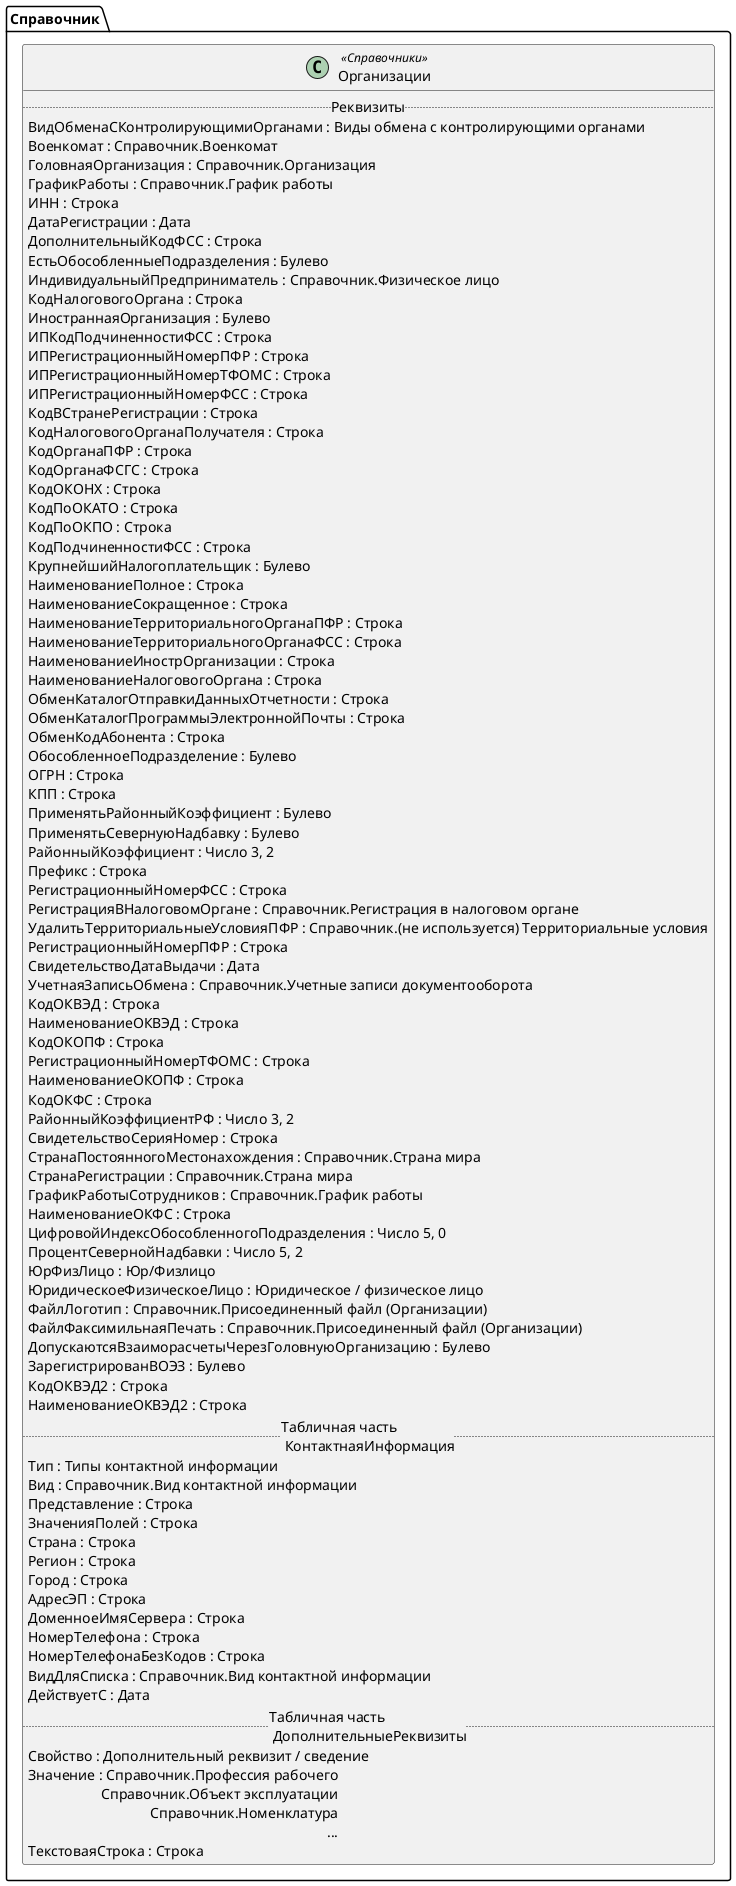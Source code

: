 ﻿@startuml Организации
'!include templates.wsd
'..\include templates.wsd
class Справочник.Организации as "Организации" <<Справочники>>
{
..Реквизиты..
ВидОбменаСКонтролирующимиОрганами : Виды обмена с контролирующими органами
Военкомат : Справочник.Военкомат
ГоловнаяОрганизация : Справочник.Организация
ГрафикРаботы : Справочник.График работы
ИНН : Строка
ДатаРегистрации : Дата
ДополнительныйКодФСС : Строка
ЕстьОбособленныеПодразделения : Булево
ИндивидуальныйПредприниматель : Справочник.Физическое лицо
КодНалоговогоОргана : Строка
ИностраннаяОрганизация : Булево
ИПКодПодчиненностиФСС : Строка
ИПРегистрационныйНомерПФР : Строка
ИПРегистрационныйНомерТФОМС : Строка
ИПРегистрационныйНомерФСС : Строка
КодВСтранеРегистрации : Строка
КодНалоговогоОрганаПолучателя : Строка
КодОрганаПФР : Строка
КодОрганаФСГС : Строка
КодОКОНХ : Строка
КодПоОКАТО : Строка
КодПоОКПО : Строка
КодПодчиненностиФСС : Строка
КрупнейшийНалогоплательщик : Булево
НаименованиеПолное : Строка
НаименованиеСокращенное : Строка
НаименованиеТерриториальногоОрганаПФР : Строка
НаименованиеТерриториальногоОрганаФСС : Строка
НаименованиеИнострОрганизации : Строка
НаименованиеНалоговогоОргана : Строка
ОбменКаталогОтправкиДанныхОтчетности : Строка
ОбменКаталогПрограммыЭлектроннойПочты : Строка
ОбменКодАбонента : Строка
ОбособленноеПодразделение : Булево
ОГРН : Строка
КПП : Строка
ПрименятьРайонныйКоэффициент : Булево
ПрименятьСевернуюНадбавку : Булево
РайонныйКоэффициент : Число 3, 2
Префикс : Строка
РегистрационныйНомерФСС : Строка
РегистрацияВНалоговомОргане : Справочник.Регистрация в налоговом органе
УдалитьТерриториальныеУсловияПФР : Справочник.(не используется) Территориальные условия
РегистрационныйНомерПФР : Строка
СвидетельствоДатаВыдачи : Дата
УчетнаяЗаписьОбмена : Справочник.Учетные записи документооборота
КодОКВЭД : Строка
НаименованиеОКВЭД : Строка
КодОКОПФ : Строка
РегистрационныйНомерТФОМС : Строка
НаименованиеОКОПФ : Строка
КодОКФС : Строка
РайонныйКоэффициентРФ : Число 3, 2
СвидетельствоСерияНомер : Строка
СтранаПостоянногоМестонахождения : Справочник.Страна мира
СтранаРегистрации : Справочник.Страна мира
ГрафикРаботыСотрудников : Справочник.График работы
НаименованиеОКФС : Строка
ЦифровойИндексОбособленногоПодразделения : Число 5, 0
ПроцентСевернойНадбавки : Число 5, 2
ЮрФизЛицо : Юр/Физлицо
ЮридическоеФизическоеЛицо : Юридическое / физическое лицо
ФайлЛоготип : Справочник.Присоединенный файл (Организации)
ФайлФаксимильнаяПечать : Справочник.Присоединенный файл (Организации)
ДопускаютсяВзаиморасчетыЧерезГоловнуюОрганизацию : Булево
ЗарегистрированВОЭЗ : Булево
КодОКВЭД2 : Строка
НаименованиеОКВЭД2 : Строка
..Табличная часть \n КонтактнаяИнформация..
Тип : Типы контактной информации
Вид : Справочник.Вид контактной информации
Представление : Строка
ЗначенияПолей : Строка
Страна : Строка
Регион : Строка
Город : Строка
АдресЭП : Строка
ДоменноеИмяСервера : Строка
НомерТелефона : Строка
НомерТелефонаБезКодов : Строка
ВидДляСписка : Справочник.Вид контактной информации
ДействуетС : Дата
..Табличная часть \n ДополнительныеРеквизиты..
Свойство : Дополнительный реквизит / сведение
Значение : Справочник.Профессия рабочего\rСправочник.Объект эксплуатации\rСправочник.Номенклатура\r...
ТекстоваяСтрока : Строка
}
@enduml

